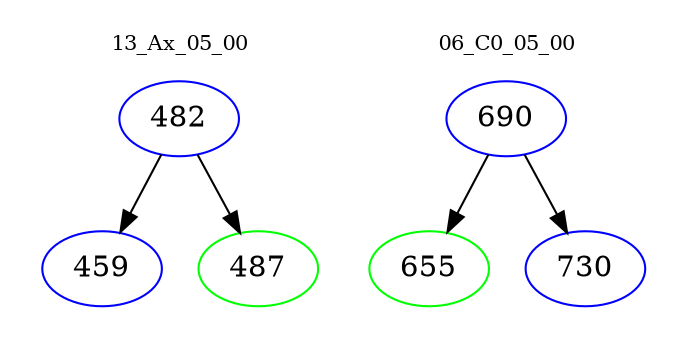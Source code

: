 digraph{
subgraph cluster_0 {
color = white
label = "13_Ax_05_00";
fontsize=10;
T0_482 [label="482", color="blue"]
T0_482 -> T0_459 [color="black"]
T0_459 [label="459", color="blue"]
T0_482 -> T0_487 [color="black"]
T0_487 [label="487", color="green"]
}
subgraph cluster_1 {
color = white
label = "06_C0_05_00";
fontsize=10;
T1_690 [label="690", color="blue"]
T1_690 -> T1_655 [color="black"]
T1_655 [label="655", color="green"]
T1_690 -> T1_730 [color="black"]
T1_730 [label="730", color="blue"]
}
}
